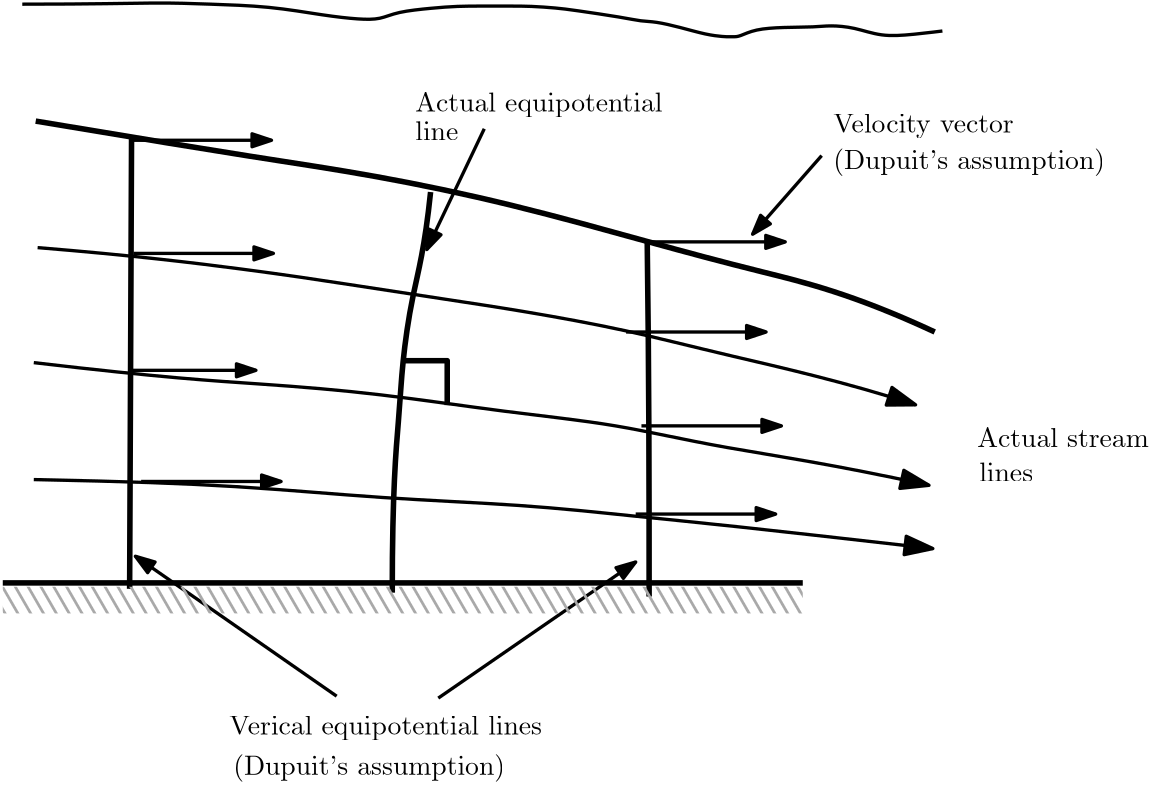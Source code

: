 <?xml version="1.0"?>
<!DOCTYPE ipe SYSTEM "ipe.dtd">
<ipe version="70206" creator="Ipe 7.2.9">
<info created="D:20201205002042" modified="D:20201205003816"/>
<ipestyle name="basic">
<symbol name="arrow/arc(spx)">
<path stroke="sym-stroke" fill="sym-stroke" pen="sym-pen">
0 0 m
-1 0.333 l
-1 -0.333 l
h
</path>
</symbol>
<symbol name="arrow/farc(spx)">
<path stroke="sym-stroke" fill="white" pen="sym-pen">
0 0 m
-1 0.333 l
-1 -0.333 l
h
</path>
</symbol>
<symbol name="arrow/ptarc(spx)">
<path stroke="sym-stroke" fill="sym-stroke" pen="sym-pen">
0 0 m
-1 0.333 l
-0.8 0 l
-1 -0.333 l
h
</path>
</symbol>
<symbol name="arrow/fptarc(spx)">
<path stroke="sym-stroke" fill="white" pen="sym-pen">
0 0 m
-1 0.333 l
-0.8 0 l
-1 -0.333 l
h
</path>
</symbol>
<symbol name="mark/circle(sx)" transformations="translations">
<path fill="sym-stroke">
0.6 0 0 0.6 0 0 e
0.4 0 0 0.4 0 0 e
</path>
</symbol>
<symbol name="mark/disk(sx)" transformations="translations">
<path fill="sym-stroke">
0.6 0 0 0.6 0 0 e
</path>
</symbol>
<symbol name="mark/fdisk(sfx)" transformations="translations">
<group>
<path fill="sym-fill">
0.5 0 0 0.5 0 0 e
</path>
<path fill="sym-stroke" fillrule="eofill">
0.6 0 0 0.6 0 0 e
0.4 0 0 0.4 0 0 e
</path>
</group>
</symbol>
<symbol name="mark/box(sx)" transformations="translations">
<path fill="sym-stroke" fillrule="eofill">
-0.6 -0.6 m
0.6 -0.6 l
0.6 0.6 l
-0.6 0.6 l
h
-0.4 -0.4 m
0.4 -0.4 l
0.4 0.4 l
-0.4 0.4 l
h
</path>
</symbol>
<symbol name="mark/square(sx)" transformations="translations">
<path fill="sym-stroke">
-0.6 -0.6 m
0.6 -0.6 l
0.6 0.6 l
-0.6 0.6 l
h
</path>
</symbol>
<symbol name="mark/fsquare(sfx)" transformations="translations">
<group>
<path fill="sym-fill">
-0.5 -0.5 m
0.5 -0.5 l
0.5 0.5 l
-0.5 0.5 l
h
</path>
<path fill="sym-stroke" fillrule="eofill">
-0.6 -0.6 m
0.6 -0.6 l
0.6 0.6 l
-0.6 0.6 l
h
-0.4 -0.4 m
0.4 -0.4 l
0.4 0.4 l
-0.4 0.4 l
h
</path>
</group>
</symbol>
<symbol name="mark/cross(sx)" transformations="translations">
<group>
<path fill="sym-stroke">
-0.43 -0.57 m
0.57 0.43 l
0.43 0.57 l
-0.57 -0.43 l
h
</path>
<path fill="sym-stroke">
-0.43 0.57 m
0.57 -0.43 l
0.43 -0.57 l
-0.57 0.43 l
h
</path>
</group>
</symbol>
<symbol name="arrow/fnormal(spx)">
<path stroke="sym-stroke" fill="white" pen="sym-pen">
0 0 m
-1 0.333 l
-1 -0.333 l
h
</path>
</symbol>
<symbol name="arrow/pointed(spx)">
<path stroke="sym-stroke" fill="sym-stroke" pen="sym-pen">
0 0 m
-1 0.333 l
-0.8 0 l
-1 -0.333 l
h
</path>
</symbol>
<symbol name="arrow/fpointed(spx)">
<path stroke="sym-stroke" fill="white" pen="sym-pen">
0 0 m
-1 0.333 l
-0.8 0 l
-1 -0.333 l
h
</path>
</symbol>
<symbol name="arrow/linear(spx)">
<path stroke="sym-stroke" pen="sym-pen">
-1 0.333 m
0 0 l
-1 -0.333 l
</path>
</symbol>
<symbol name="arrow/fdouble(spx)">
<path stroke="sym-stroke" fill="white" pen="sym-pen">
0 0 m
-1 0.333 l
-1 -0.333 l
h
-1 0 m
-2 0.333 l
-2 -0.333 l
h
</path>
</symbol>
<symbol name="arrow/double(spx)">
<path stroke="sym-stroke" fill="sym-stroke" pen="sym-pen">
0 0 m
-1 0.333 l
-1 -0.333 l
h
-1 0 m
-2 0.333 l
-2 -0.333 l
h
</path>
</symbol>
<pen name="heavier" value="0.8"/>
<pen name="fat" value="1.2"/>
<pen name="ultrafat" value="2"/>
<symbolsize name="large" value="5"/>
<symbolsize name="small" value="2"/>
<symbolsize name="tiny" value="1.1"/>
<arrowsize name="large" value="10"/>
<arrowsize name="small" value="5"/>
<arrowsize name="tiny" value="3"/>
<color name="red" value="1 0 0"/>
<color name="green" value="0 1 0"/>
<color name="blue" value="0 0 1"/>
<color name="yellow" value="1 1 0"/>
<color name="orange" value="1 0.647 0"/>
<color name="gold" value="1 0.843 0"/>
<color name="purple" value="0.627 0.125 0.941"/>
<color name="gray" value="0.745"/>
<color name="brown" value="0.647 0.165 0.165"/>
<color name="navy" value="0 0 0.502"/>
<color name="pink" value="1 0.753 0.796"/>
<color name="seagreen" value="0.18 0.545 0.341"/>
<color name="turquoise" value="0.251 0.878 0.816"/>
<color name="violet" value="0.933 0.51 0.933"/>
<color name="darkblue" value="0 0 0.545"/>
<color name="darkcyan" value="0 0.545 0.545"/>
<color name="darkgray" value="0.663"/>
<color name="darkgreen" value="0 0.392 0"/>
<color name="darkmagenta" value="0.545 0 0.545"/>
<color name="darkorange" value="1 0.549 0"/>
<color name="darkred" value="0.545 0 0"/>
<color name="lightblue" value="0.678 0.847 0.902"/>
<color name="lightcyan" value="0.878 1 1"/>
<color name="lightgray" value="0.827"/>
<color name="lightgreen" value="0.565 0.933 0.565"/>
<color name="lightyellow" value="1 1 0.878"/>
<dashstyle name="dashed" value="[4] 0"/>
<dashstyle name="dotted" value="[1 3] 0"/>
<dashstyle name="dash dotted" value="[4 2 1 2] 0"/>
<dashstyle name="dash dot dotted" value="[4 2 1 2 1 2] 0"/>
<textsize name="large" value="\large"/>
<textsize name="Large" value="\Large"/>
<textsize name="LARGE" value="\LARGE"/>
<textsize name="huge" value="\huge"/>
<textsize name="Huge" value="\Huge"/>
<textsize name="small" value="\small"/>
<textsize name="footnote" value="\footnotesize"/>
<textsize name="tiny" value="\tiny"/>
<textstyle name="center" begin="\begin{center}" end="\end{center}"/>
<textstyle name="itemize" begin="\begin{itemize}" end="\end{itemize}"/>
<textstyle name="item" begin="\begin{itemize}\item{}" end="\end{itemize}"/>
<gridsize name="4 pts" value="4"/>
<gridsize name="8 pts (~3 mm)" value="8"/>
<gridsize name="16 pts (~6 mm)" value="16"/>
<gridsize name="32 pts (~12 mm)" value="32"/>
<gridsize name="10 pts (~3.5 mm)" value="10"/>
<gridsize name="20 pts (~7 mm)" value="20"/>
<gridsize name="14 pts (~5 mm)" value="14"/>
<gridsize name="28 pts (~10 mm)" value="28"/>
<gridsize name="56 pts (~20 mm)" value="56"/>
<anglesize name="90 deg" value="90"/>
<anglesize name="60 deg" value="60"/>
<anglesize name="45 deg" value="45"/>
<anglesize name="30 deg" value="30"/>
<anglesize name="22.5 deg" value="22.5"/>
<opacity name="10%" value="0.1"/>
<opacity name="30%" value="0.3"/>
<opacity name="50%" value="0.5"/>
<opacity name="75%" value="0.75"/>
<tiling name="falling" angle="-60" step="4" width="1"/>
<tiling name="rising" angle="30" step="4" width="1"/>
</ipestyle>
<page>
<layer name="alpha"/>
<view layers="alpha" active="alpha"/>
<path layer="alpha" stroke="black" pen="ultrafat">
91.8525 694.25 m
133.258 687.349
171.213 681.138
213.309 674.927
262.995 664.576
314.752 650.084
350.637 640.423
385.832 632.142
415.506 618.34 c
</path>
<path stroke="black" pen="fat" arrow="normal/large">
92.5426 648.704 m
126.357 645.944
171.903 640.423
203.647 635.592
239.532 630.071
267.136 625.931
305.091 619.03
336.835 610.749
383.071 600.397
408.605 592.116 c
</path>
<path stroke="black" pen="fat" arrow="normal/large">
91.1624 607.298 m
138.089 601.778
173.974 599.707
215.379 596.257
261.615 589.356
301.641 585.215
335.455 576.934
378.931 570.724
413.435 563.132 c
</path>
<path stroke="black" pen="fat" arrow="normal/large">
91.1624 565.203 m
124.977 564.513
165.002 563.132
216.759 558.302
267.826 556.232
306.471 552.091
341.666 548.641
378.241 544.5
414.816 540.359 c
</path>
<path stroke="black" pen="ultrafat">
126.357 688.039 m
125.667 525.868 l
</path>
<path stroke="black" pen="ultrafat">
234.012 668.717 m
231.941 648.704
227.111 631.452
223.66 605.918
222.97 590.736
220.21 561.062
220.21 524.487 c
</path>
<path stroke="black" pen="ultrafat">
311.992 651.464 m
312.682 601.778
312.682 558.992
312.682 523.107 c
</path>
<path stroke="black" pen="fat" arrow="normal/normal">
126.357 687.349 m
176.734 687.349 l
</path>
<path matrix="1 0 0 1 0.68988 -40.7156" stroke="black" pen="fat" arrow="normal/normal">
126.357 687.349 m
176.734 687.349 l
</path>
<path matrix="0.90244 0 0 1 11.6371 -82.8112" stroke="black" pen="fat" arrow="normal/normal">
126.357 687.349 m
176.734 687.349 l
</path>
<path matrix="1 0 0 1.12499 3.45025 -208.751" stroke="black" pen="fat" arrow="normal/normal">
126.357 687.349 m
176.734 687.349 l
</path>
<path matrix="1 0 0 1 184.944 -36.5751" stroke="black" pen="fat" arrow="normal/normal">
126.357 687.349 m
176.734 687.349 l
</path>
<path matrix="1 0 0 1 178.044 -69.0094" stroke="black" pen="fat" arrow="normal/normal">
126.357 687.349 m
176.734 687.349 l
</path>
<path matrix="1 0 0 1 183.564 -102.824" stroke="black" pen="fat" arrow="normal/normal">
126.357 687.349 m
176.734 687.349 l
</path>
<path matrix="1 0 0 1 181.494 -134.568" stroke="black" pen="fat" arrow="normal/normal">
126.357 687.349 m
176.734 687.349 l
</path>
<path stroke="black" pen="fat" arrow="normal/normal">
236.772 486.532 m
307.851 535.529 l
</path>
<path stroke="black" pen="fat" arrow="normal/normal">
200.197 487.222 m
127.737 537.599 l
</path>
<path stroke="black" pen="fat">
87.0219 736.346 m
113.245 736.346
136.709 737.036
153.961 736.346
176.044 735.656
196.056 732.205
208.478 730.825
216.069 730.825
221.59 733.585
234.702 734.965
243.673 735.656
252.644 735.656
254.714 735.656
262.995 735.656
269.896 735.656
279.558 734.965
285.078 734.275
303.711 731.515
309.922 730.135
314.752 730.135
323.724 728.065
333.385 725.304
339.596 724.614
341.666 724.614
343.046 724.614
345.116 724.614
350.637 727.374
360.988 728.065
372.72 728.065
377.551 728.755
386.522 728.065
396.183 724.614
407.225 725.304
418.266 726.684
418.266 726.684 c
</path>
<path matrix="1 0 0 1 -28.9839 -6.21083" stroke="black" pen="fat" arrow="normal/normal">
403.774 688.039 m
378.931 659.745 l
</path>
<text matrix="1 0 0 1 -43.4758 -23.4631" transformations="translations" pos="422.407 713.573" stroke="black" type="label" width="65.062" height="6.926" depth="1.93" valign="baseline">Velocity vector</text>
<text matrix="1 0 0 1 -24.1532 0" transformations="translations" pos="403.084 676.998" stroke="black" type="label" width="97.994" height="7.473" depth="2.49" valign="baseline">(Dupuit&apos;s assumption)</text>
<text matrix="1 0 0 1 -34.3767 -14.4919" transformations="translations" pos="465.192 591.426" stroke="black" type="label" width="61.796" height="6.918" depth="0" valign="baseline">Actual stream</text>
<text matrix="1 0 0 1 151.948 -218.759" transformations="translations" pos="279.558 783.272" stroke="black" type="label" width="19.427" height="6.918" depth="0" valign="baseline">lines</text>
<text matrix="1 0 0 1 233.941 -94.5426" transformations="translations" pos="-72.3894 567.963" stroke="black" type="label" width="112.716" height="6.926" depth="1.93" valign="baseline">Verical equipotential lines</text>
<text matrix="1 0 0 1 -12.4217 24.8433" transformations="translations" pos="175.354 434.085" stroke="black" type="label" width="97.994" height="7.473" depth="2.49" valign="baseline">(Dupuit&apos;s assumption)</text>
<path stroke="black" pen="ultrafat">
224 608 m
240 608 l
240 592 l
</path>
<path stroke="black" pen="fat" rarrow="normal/normal">
232.631 648.014 m
253.334 691.49 l
</path>
<text matrix="1 0 0 1 45.5456 -120.076" transformations="translations" pos="182.945 817.776" stroke="black" type="label" width="89.11" height="6.926" depth="1.93" valign="baseline">Actual equipotential</text>
<text matrix="1 0 0 1 45.5456 -124.217" transformations="translations" pos="182.945 811.566" stroke="black" type="label" width="15.497" height="6.918" depth="0" valign="baseline">line</text>
<path stroke="black" pen="ultrafat">
80 528 m
368 528 l
</path>
<path matrix="1 0 0 0.6 0 209.82" fill="darkgray" tiling="falling">
80 528 m
80 512 l
368 512 l
368 528 l
h
</path>
</page>
</ipe>
